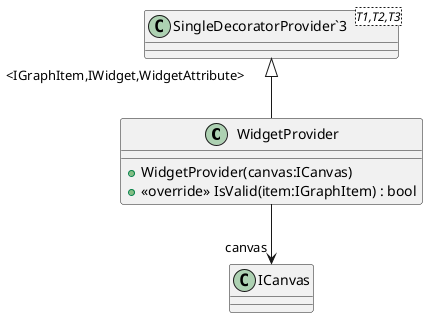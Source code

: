 @startuml
class WidgetProvider {
    + WidgetProvider(canvas:ICanvas)
    + <<override>> IsValid(item:IGraphItem) : bool
}
class "SingleDecoratorProvider`3"<T1,T2,T3> {
}
"SingleDecoratorProvider`3" "<IGraphItem,IWidget,WidgetAttribute>" <|-- WidgetProvider
WidgetProvider --> "canvas" ICanvas
@enduml
